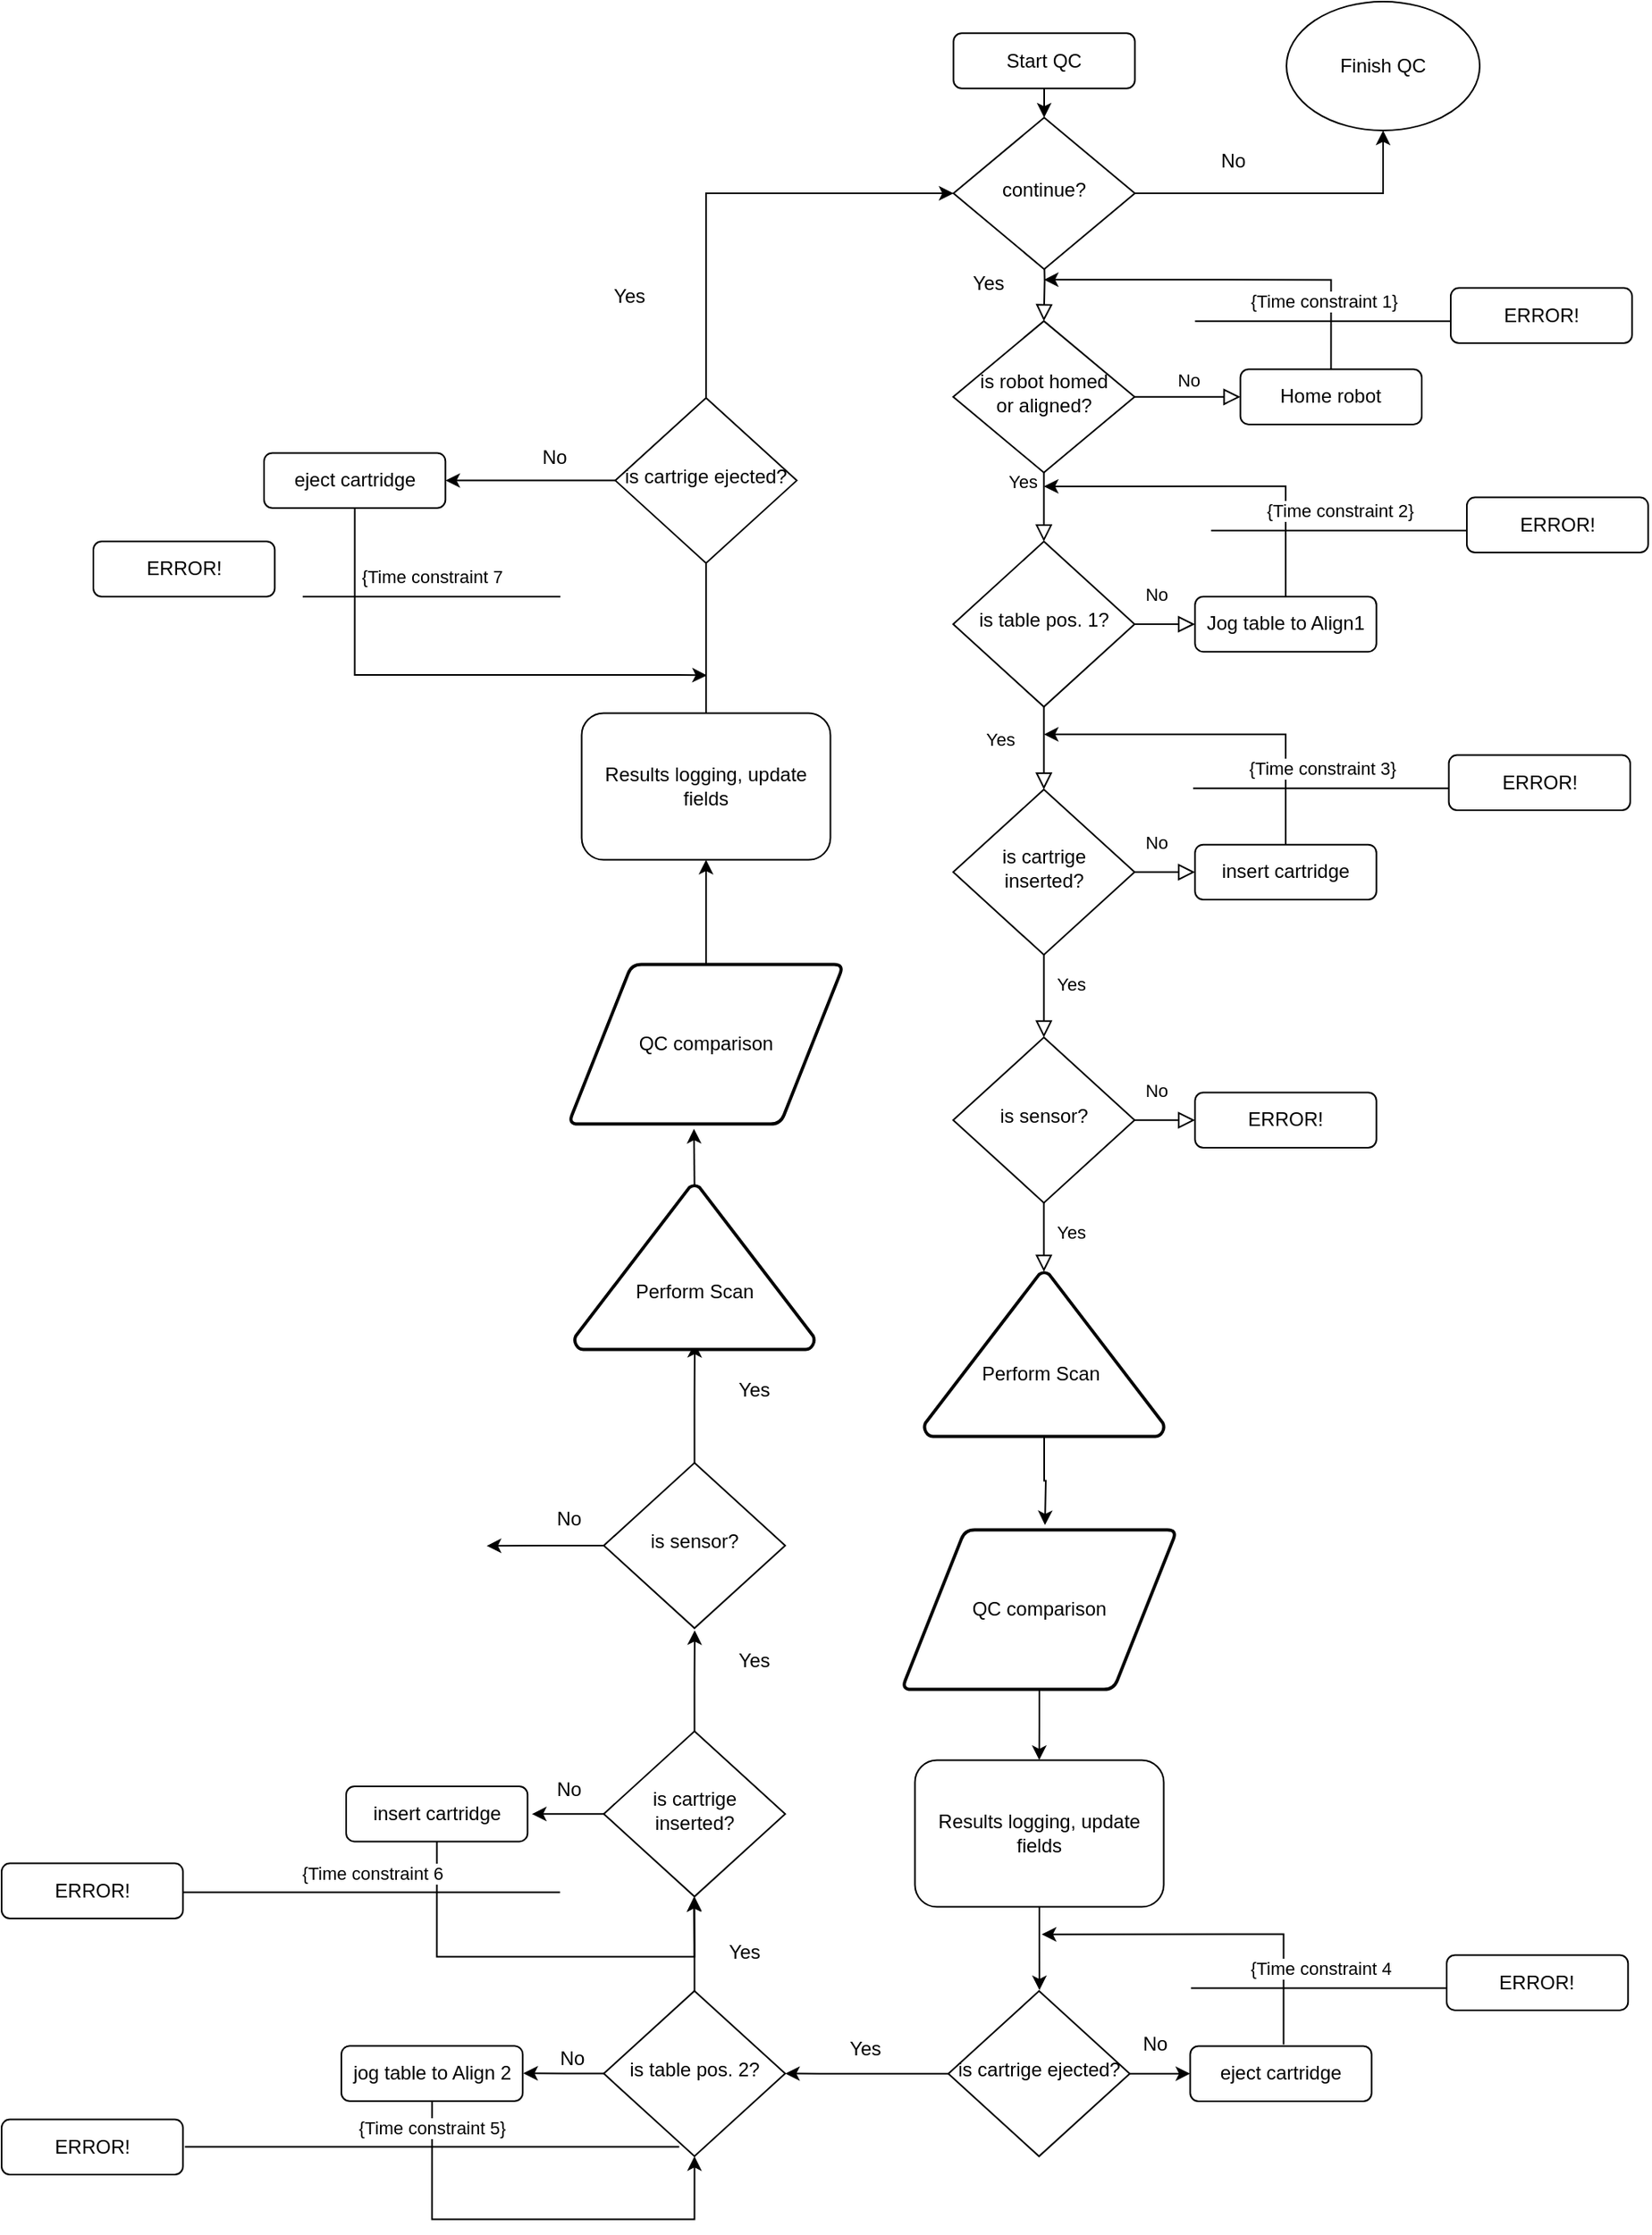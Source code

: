 <mxfile version="17.4.6" type="github">
  <diagram id="C5RBs43oDa-KdzZeNtuy" name="Page-1">
    <mxGraphModel dx="2426" dy="1358" grid="0" gridSize="10" guides="1" tooltips="1" connect="1" arrows="1" fold="1" page="1" pageScale="1" pageWidth="827" pageHeight="1169" math="0" shadow="0">
      <root>
        <mxCell id="WIyWlLk6GJQsqaUBKTNV-0" />
        <mxCell id="WIyWlLk6GJQsqaUBKTNV-1" parent="WIyWlLk6GJQsqaUBKTNV-0" />
        <mxCell id="JrAmXiBmuFasQa5Rlr4j-26" style="edgeStyle=orthogonalEdgeStyle;rounded=0;orthogonalLoop=1;jettySize=auto;html=1;" edge="1" parent="WIyWlLk6GJQsqaUBKTNV-1" source="JrAmXiBmuFasQa5Rlr4j-22">
          <mxGeometry relative="1" as="geometry">
            <mxPoint x="818.429" y="1098.647" as="targetPoint" />
            <Array as="points" />
          </mxGeometry>
        </mxCell>
        <mxCell id="JrAmXiBmuFasQa5Rlr4j-22" value="QC comparison" style="shape=parallelogram;html=1;strokeWidth=2;perimeter=parallelogramPerimeter;whiteSpace=wrap;rounded=1;arcSize=12;size=0.23;" vertex="1" parent="WIyWlLk6GJQsqaUBKTNV-1">
          <mxGeometry x="733" y="955.79" width="171" height="99" as="geometry" />
        </mxCell>
        <mxCell id="JrAmXiBmuFasQa5Rlr4j-25" style="edgeStyle=orthogonalEdgeStyle;rounded=0;orthogonalLoop=1;jettySize=auto;html=1;exitX=0.5;exitY=1;exitDx=0;exitDy=0;exitPerimeter=0;" edge="1" parent="WIyWlLk6GJQsqaUBKTNV-1" source="JrAmXiBmuFasQa5Rlr4j-23">
          <mxGeometry relative="1" as="geometry">
            <mxPoint x="822" y="952.79" as="targetPoint" />
          </mxGeometry>
        </mxCell>
        <mxCell id="JrAmXiBmuFasQa5Rlr4j-23" value="" style="strokeWidth=2;html=1;shape=mxgraph.flowchart.extract_or_measurement;whiteSpace=wrap;" vertex="1" parent="WIyWlLk6GJQsqaUBKTNV-1">
          <mxGeometry x="747" y="795.79" width="149" height="102" as="geometry" />
        </mxCell>
        <mxCell id="JrAmXiBmuFasQa5Rlr4j-24" value="Perform Scan" style="text;html=1;resizable=0;autosize=1;align=center;verticalAlign=middle;points=[];fillColor=none;strokeColor=none;rounded=0;" vertex="1" parent="WIyWlLk6GJQsqaUBKTNV-1">
          <mxGeometry x="777" y="849.79" width="83" height="18" as="geometry" />
        </mxCell>
        <mxCell id="JrAmXiBmuFasQa5Rlr4j-118" style="edgeStyle=orthogonalEdgeStyle;rounded=0;orthogonalLoop=1;jettySize=auto;html=1;exitX=0.5;exitY=1;exitDx=0;exitDy=0;" edge="1" parent="WIyWlLk6GJQsqaUBKTNV-1" source="JrAmXiBmuFasQa5Rlr4j-27">
          <mxGeometry relative="1" as="geometry">
            <mxPoint x="818.568" y="1241.52" as="targetPoint" />
          </mxGeometry>
        </mxCell>
        <mxCell id="JrAmXiBmuFasQa5Rlr4j-27" value="Results logging, update fields" style="rounded=1;whiteSpace=wrap;html=1;" vertex="1" parent="WIyWlLk6GJQsqaUBKTNV-1">
          <mxGeometry x="741.25" y="1098.79" width="154.5" height="91" as="geometry" />
        </mxCell>
        <mxCell id="JrAmXiBmuFasQa5Rlr4j-134" style="edgeStyle=orthogonalEdgeStyle;rounded=0;orthogonalLoop=1;jettySize=auto;html=1;exitX=0.5;exitY=1;exitDx=0;exitDy=0;" edge="1" parent="WIyWlLk6GJQsqaUBKTNV-1" source="WIyWlLk6GJQsqaUBKTNV-3">
          <mxGeometry relative="1" as="geometry">
            <mxPoint x="821.485" y="78.994" as="targetPoint" />
          </mxGeometry>
        </mxCell>
        <mxCell id="WIyWlLk6GJQsqaUBKTNV-3" value="Start QC" style="rounded=1;whiteSpace=wrap;html=1;fontSize=12;glass=0;strokeWidth=1;shadow=0;" parent="WIyWlLk6GJQsqaUBKTNV-1" vertex="1">
          <mxGeometry x="765.18" y="26.63" width="112.645" height="34.211" as="geometry" />
        </mxCell>
        <mxCell id="WIyWlLk6GJQsqaUBKTNV-6" value="is robot homed&lt;br&gt;or aligned?" style="rhombus;whiteSpace=wrap;html=1;shadow=0;fontFamily=Helvetica;fontSize=12;align=center;strokeWidth=1;spacing=6;spacingTop=-4;" parent="WIyWlLk6GJQsqaUBKTNV-1" vertex="1">
          <mxGeometry x="765" y="205.316" width="112.645" height="94.079" as="geometry" />
        </mxCell>
        <mxCell id="WIyWlLk6GJQsqaUBKTNV-2" value="" style="rounded=0;html=1;jettySize=auto;orthogonalLoop=1;fontSize=11;endArrow=block;endFill=0;endSize=8;strokeWidth=1;shadow=0;labelBackgroundColor=none;edgeStyle=orthogonalEdgeStyle;" parent="WIyWlLk6GJQsqaUBKTNV-1" target="WIyWlLk6GJQsqaUBKTNV-6" edge="1">
          <mxGeometry relative="1" as="geometry">
            <mxPoint x="821.323" y="154.001" as="sourcePoint" />
          </mxGeometry>
        </mxCell>
        <mxCell id="JrAmXiBmuFasQa5Rlr4j-0" style="edgeStyle=orthogonalEdgeStyle;rounded=0;orthogonalLoop=1;jettySize=auto;html=1;exitX=0.5;exitY=0;exitDx=0;exitDy=0;" edge="1" parent="WIyWlLk6GJQsqaUBKTNV-1" source="WIyWlLk6GJQsqaUBKTNV-7">
          <mxGeometry relative="1" as="geometry">
            <mxPoint x="821.323" y="179.658" as="targetPoint" />
            <Array as="points">
              <mxPoint x="999.677" y="179.658" />
            </Array>
          </mxGeometry>
        </mxCell>
        <mxCell id="WIyWlLk6GJQsqaUBKTNV-7" value="Home robot" style="rounded=1;whiteSpace=wrap;html=1;fontSize=12;glass=0;strokeWidth=1;shadow=0;" parent="WIyWlLk6GJQsqaUBKTNV-1" vertex="1">
          <mxGeometry x="943.355" y="235.251" width="112.645" height="34.211" as="geometry" />
        </mxCell>
        <mxCell id="WIyWlLk6GJQsqaUBKTNV-5" value="No" style="edgeStyle=orthogonalEdgeStyle;rounded=0;html=1;jettySize=auto;orthogonalLoop=1;fontSize=11;endArrow=block;endFill=0;endSize=8;strokeWidth=1;shadow=0;labelBackgroundColor=none;" parent="WIyWlLk6GJQsqaUBKTNV-1" source="WIyWlLk6GJQsqaUBKTNV-6" target="WIyWlLk6GJQsqaUBKTNV-7" edge="1">
          <mxGeometry y="10" relative="1" as="geometry">
            <mxPoint as="offset" />
          </mxGeometry>
        </mxCell>
        <mxCell id="WIyWlLk6GJQsqaUBKTNV-10" value="is table pos. 1?" style="rhombus;whiteSpace=wrap;html=1;shadow=0;fontFamily=Helvetica;fontSize=12;align=center;strokeWidth=1;spacing=6;spacingTop=-4;" parent="WIyWlLk6GJQsqaUBKTNV-1" vertex="1">
          <mxGeometry x="765" y="342.158" width="112.645" height="102.632" as="geometry" />
        </mxCell>
        <mxCell id="WIyWlLk6GJQsqaUBKTNV-4" value="Yes" style="rounded=0;html=1;jettySize=auto;orthogonalLoop=1;fontSize=11;endArrow=block;endFill=0;endSize=8;strokeWidth=1;shadow=0;labelBackgroundColor=none;edgeStyle=orthogonalEdgeStyle;" parent="WIyWlLk6GJQsqaUBKTNV-1" source="WIyWlLk6GJQsqaUBKTNV-6" target="WIyWlLk6GJQsqaUBKTNV-10" edge="1">
          <mxGeometry x="-0.748" y="-13" relative="1" as="geometry">
            <mxPoint as="offset" />
          </mxGeometry>
        </mxCell>
        <mxCell id="JrAmXiBmuFasQa5Rlr4j-1" style="edgeStyle=orthogonalEdgeStyle;rounded=0;orthogonalLoop=1;jettySize=auto;html=1;exitX=0.5;exitY=0;exitDx=0;exitDy=0;" edge="1" parent="WIyWlLk6GJQsqaUBKTNV-1" source="WIyWlLk6GJQsqaUBKTNV-12">
          <mxGeometry relative="1" as="geometry">
            <mxPoint x="821.323" y="307.948" as="targetPoint" />
            <Array as="points">
              <mxPoint x="971.516" y="307.948" />
            </Array>
          </mxGeometry>
        </mxCell>
        <mxCell id="WIyWlLk6GJQsqaUBKTNV-12" value="Jog table to Align1" style="rounded=1;whiteSpace=wrap;html=1;fontSize=12;glass=0;strokeWidth=1;shadow=0;" parent="WIyWlLk6GJQsqaUBKTNV-1" vertex="1">
          <mxGeometry x="915.194" y="376.369" width="112.645" height="34.211" as="geometry" />
        </mxCell>
        <mxCell id="WIyWlLk6GJQsqaUBKTNV-9" value="Yes" style="edgeStyle=orthogonalEdgeStyle;rounded=0;html=1;jettySize=auto;orthogonalLoop=1;fontSize=11;endArrow=block;endFill=0;endSize=8;strokeWidth=1;shadow=0;labelBackgroundColor=none;" parent="WIyWlLk6GJQsqaUBKTNV-1" source="WIyWlLk6GJQsqaUBKTNV-10" target="WIyWlLk6GJQsqaUBKTNV-12" edge="1">
          <mxGeometry x="-1" y="-110" relative="1" as="geometry">
            <mxPoint x="-84" y="-39" as="offset" />
          </mxGeometry>
        </mxCell>
        <mxCell id="JrAmXiBmuFasQa5Rlr4j-7" value="is cartrige inserted?" style="rhombus;whiteSpace=wrap;html=1;shadow=0;fontFamily=Helvetica;fontSize=12;align=center;strokeWidth=1;spacing=6;spacingTop=-4;" vertex="1" parent="WIyWlLk6GJQsqaUBKTNV-1">
          <mxGeometry x="765" y="496.106" width="112.645" height="102.632" as="geometry" />
        </mxCell>
        <mxCell id="WIyWlLk6GJQsqaUBKTNV-8" value="No" style="rounded=0;html=1;jettySize=auto;orthogonalLoop=1;fontSize=11;endArrow=block;endFill=0;endSize=8;strokeWidth=1;shadow=0;labelBackgroundColor=none;edgeStyle=orthogonalEdgeStyle;entryX=0.5;entryY=0;entryDx=0;entryDy=0;" parent="WIyWlLk6GJQsqaUBKTNV-1" source="WIyWlLk6GJQsqaUBKTNV-10" target="JrAmXiBmuFasQa5Rlr4j-7" edge="1">
          <mxGeometry x="-1" y="99" relative="1" as="geometry">
            <mxPoint x="-29" y="-70" as="offset" />
            <mxPoint x="821.323" y="487.553" as="targetPoint" />
            <Array as="points" />
          </mxGeometry>
        </mxCell>
        <mxCell id="JrAmXiBmuFasQa5Rlr4j-8" style="edgeStyle=orthogonalEdgeStyle;rounded=0;orthogonalLoop=1;jettySize=auto;html=1;exitX=0.5;exitY=0;exitDx=0;exitDy=0;" edge="1" source="JrAmXiBmuFasQa5Rlr4j-9" parent="WIyWlLk6GJQsqaUBKTNV-1">
          <mxGeometry relative="1" as="geometry">
            <mxPoint x="821.323" y="461.895" as="targetPoint" />
            <Array as="points">
              <mxPoint x="971.516" y="461.895" />
            </Array>
          </mxGeometry>
        </mxCell>
        <mxCell id="JrAmXiBmuFasQa5Rlr4j-9" value="insert cartridge" style="rounded=1;whiteSpace=wrap;html=1;fontSize=12;glass=0;strokeWidth=1;shadow=0;" vertex="1" parent="WIyWlLk6GJQsqaUBKTNV-1">
          <mxGeometry x="915.194" y="530.316" width="112.645" height="34.211" as="geometry" />
        </mxCell>
        <mxCell id="JrAmXiBmuFasQa5Rlr4j-6" value="Yes" style="edgeStyle=orthogonalEdgeStyle;rounded=0;html=1;jettySize=auto;orthogonalLoop=1;fontSize=11;endArrow=block;endFill=0;endSize=8;strokeWidth=1;shadow=0;labelBackgroundColor=none;" edge="1" source="JrAmXiBmuFasQa5Rlr4j-7" target="JrAmXiBmuFasQa5Rlr4j-9" parent="WIyWlLk6GJQsqaUBKTNV-1">
          <mxGeometry x="-1" y="-81" relative="1" as="geometry">
            <mxPoint x="-40" y="-11" as="offset" />
          </mxGeometry>
        </mxCell>
        <mxCell id="JrAmXiBmuFasQa5Rlr4j-11" value="No" style="rounded=0;html=1;jettySize=auto;orthogonalLoop=1;fontSize=11;endArrow=block;endFill=0;endSize=8;strokeWidth=1;shadow=0;labelBackgroundColor=none;edgeStyle=orthogonalEdgeStyle;" edge="1" source="JrAmXiBmuFasQa5Rlr4j-13" parent="WIyWlLk6GJQsqaUBKTNV-1">
          <mxGeometry x="-1" y="99" relative="1" as="geometry">
            <mxPoint x="-29" y="-70" as="offset" />
            <mxPoint x="821.323" y="795.448" as="targetPoint" />
            <Array as="points">
              <mxPoint x="821.323" y="769.79" />
              <mxPoint x="821.323" y="769.79" />
            </Array>
          </mxGeometry>
        </mxCell>
        <mxCell id="JrAmXiBmuFasQa5Rlr4j-13" value="is sensor?" style="rhombus;whiteSpace=wrap;html=1;shadow=0;fontFamily=Helvetica;fontSize=12;align=center;strokeWidth=1;spacing=6;spacingTop=-4;" vertex="1" parent="WIyWlLk6GJQsqaUBKTNV-1">
          <mxGeometry x="765" y="650.053" width="112.645" height="102.632" as="geometry" />
        </mxCell>
        <mxCell id="JrAmXiBmuFasQa5Rlr4j-5" value="No" style="rounded=0;html=1;jettySize=auto;orthogonalLoop=1;fontSize=11;endArrow=block;endFill=0;endSize=8;strokeWidth=1;shadow=0;labelBackgroundColor=none;edgeStyle=orthogonalEdgeStyle;entryX=0.5;entryY=0;entryDx=0;entryDy=0;" edge="1" source="JrAmXiBmuFasQa5Rlr4j-7" parent="WIyWlLk6GJQsqaUBKTNV-1" target="JrAmXiBmuFasQa5Rlr4j-13">
          <mxGeometry x="-1" y="99" relative="1" as="geometry">
            <mxPoint x="-29" y="-70" as="offset" />
            <mxPoint x="821.323" y="641.501" as="targetPoint" />
            <Array as="points" />
          </mxGeometry>
        </mxCell>
        <mxCell id="JrAmXiBmuFasQa5Rlr4j-15" value="ERROR!" style="rounded=1;whiteSpace=wrap;html=1;fontSize=12;glass=0;strokeWidth=1;shadow=0;" vertex="1" parent="WIyWlLk6GJQsqaUBKTNV-1">
          <mxGeometry x="915.194" y="684.264" width="112.645" height="34.211" as="geometry" />
        </mxCell>
        <mxCell id="JrAmXiBmuFasQa5Rlr4j-12" value="Yes" style="edgeStyle=orthogonalEdgeStyle;rounded=0;html=1;jettySize=auto;orthogonalLoop=1;fontSize=11;endArrow=block;endFill=0;endSize=8;strokeWidth=1;shadow=0;labelBackgroundColor=none;" edge="1" source="JrAmXiBmuFasQa5Rlr4j-13" target="JrAmXiBmuFasQa5Rlr4j-15" parent="WIyWlLk6GJQsqaUBKTNV-1">
          <mxGeometry x="-1" y="-81" relative="1" as="geometry">
            <mxPoint x="-40" y="-11" as="offset" />
          </mxGeometry>
        </mxCell>
        <mxCell id="JrAmXiBmuFasQa5Rlr4j-54" style="edgeStyle=orthogonalEdgeStyle;rounded=0;orthogonalLoop=1;jettySize=auto;html=1;exitX=0.5;exitY=0;exitDx=0;exitDy=0;" edge="1" parent="WIyWlLk6GJQsqaUBKTNV-1" source="JrAmXiBmuFasQa5Rlr4j-51">
          <mxGeometry relative="1" as="geometry">
            <mxPoint x="603.909" y="1183.79" as="targetPoint" />
          </mxGeometry>
        </mxCell>
        <mxCell id="JrAmXiBmuFasQa5Rlr4j-51" value="is table pos. 2?" style="rhombus;whiteSpace=wrap;html=1;shadow=0;fontFamily=Helvetica;fontSize=12;align=center;strokeWidth=1;spacing=6;spacingTop=-4;" vertex="1" parent="WIyWlLk6GJQsqaUBKTNV-1">
          <mxGeometry x="548" y="1241.978" width="112.645" height="102.632" as="geometry" />
        </mxCell>
        <mxCell id="JrAmXiBmuFasQa5Rlr4j-55" value="Yes" style="text;html=1;resizable=0;autosize=1;align=center;verticalAlign=middle;points=[];fillColor=none;strokeColor=none;rounded=0;" vertex="1" parent="WIyWlLk6GJQsqaUBKTNV-1">
          <mxGeometry x="615" y="1207.79" width="40" height="20" as="geometry" />
        </mxCell>
        <mxCell id="JrAmXiBmuFasQa5Rlr4j-61" style="edgeStyle=orthogonalEdgeStyle;rounded=0;orthogonalLoop=1;jettySize=auto;html=1;exitX=0.5;exitY=1;exitDx=0;exitDy=0;entryX=0.5;entryY=1;entryDx=0;entryDy=0;" edge="1" parent="WIyWlLk6GJQsqaUBKTNV-1" source="JrAmXiBmuFasQa5Rlr4j-59" target="JrAmXiBmuFasQa5Rlr4j-51">
          <mxGeometry relative="1" as="geometry">
            <mxPoint x="608" y="1403.79" as="targetPoint" />
            <Array as="points">
              <mxPoint x="441" y="1383.79" />
              <mxPoint x="604" y="1383.79" />
            </Array>
          </mxGeometry>
        </mxCell>
        <mxCell id="JrAmXiBmuFasQa5Rlr4j-59" value="jog table to Align 2" style="rounded=1;whiteSpace=wrap;html=1;fontSize=12;glass=0;strokeWidth=1;shadow=0;" vertex="1" parent="WIyWlLk6GJQsqaUBKTNV-1">
          <mxGeometry x="385.004" y="1276.186" width="112.645" height="34.211" as="geometry" />
        </mxCell>
        <mxCell id="JrAmXiBmuFasQa5Rlr4j-64" value="" style="group" vertex="1" connectable="0" parent="WIyWlLk6GJQsqaUBKTNV-1">
          <mxGeometry x="915.19" y="184.794" width="271.459" height="34.211" as="geometry" />
        </mxCell>
        <mxCell id="JrAmXiBmuFasQa5Rlr4j-62" value="{Time constraint 1}" style="endArrow=none;html=1;endSize=12;startArrow=none;startSize=14;startFill=0;edgeStyle=orthogonalEdgeStyle;align=center;verticalAlign=bottom;endFill=0;rounded=0;" edge="1" parent="JrAmXiBmuFasQa5Rlr4j-64">
          <mxGeometry y="3" relative="1" as="geometry">
            <mxPoint y="20.526" as="sourcePoint" />
            <mxPoint x="160" y="20.526" as="targetPoint" />
          </mxGeometry>
        </mxCell>
        <mxCell id="JrAmXiBmuFasQa5Rlr4j-63" value="ERROR!" style="rounded=1;whiteSpace=wrap;html=1;fontSize=12;glass=0;strokeWidth=1;shadow=0;" vertex="1" parent="JrAmXiBmuFasQa5Rlr4j-64">
          <mxGeometry x="158.814" width="112.645" height="34.211" as="geometry" />
        </mxCell>
        <mxCell id="JrAmXiBmuFasQa5Rlr4j-65" value="" style="group" vertex="1" connectable="0" parent="WIyWlLk6GJQsqaUBKTNV-1">
          <mxGeometry x="925.19" y="314.794" width="271.459" height="34.211" as="geometry" />
        </mxCell>
        <mxCell id="JrAmXiBmuFasQa5Rlr4j-66" value="{Time constraint 2}" style="endArrow=none;html=1;endSize=12;startArrow=none;startSize=14;startFill=0;edgeStyle=orthogonalEdgeStyle;align=center;verticalAlign=bottom;endFill=0;rounded=0;" edge="1" parent="JrAmXiBmuFasQa5Rlr4j-65">
          <mxGeometry y="3" relative="1" as="geometry">
            <mxPoint y="20.526" as="sourcePoint" />
            <mxPoint x="160" y="20.526" as="targetPoint" />
          </mxGeometry>
        </mxCell>
        <mxCell id="JrAmXiBmuFasQa5Rlr4j-67" value="ERROR!" style="rounded=1;whiteSpace=wrap;html=1;fontSize=12;glass=0;strokeWidth=1;shadow=0;" vertex="1" parent="JrAmXiBmuFasQa5Rlr4j-65">
          <mxGeometry x="158.814" width="112.645" height="34.211" as="geometry" />
        </mxCell>
        <mxCell id="JrAmXiBmuFasQa5Rlr4j-68" value="" style="group" vertex="1" connectable="0" parent="WIyWlLk6GJQsqaUBKTNV-1">
          <mxGeometry x="914" y="474.794" width="271.459" height="34.211" as="geometry" />
        </mxCell>
        <mxCell id="JrAmXiBmuFasQa5Rlr4j-69" value="{Time constraint 3}" style="endArrow=none;html=1;endSize=12;startArrow=none;startSize=14;startFill=0;edgeStyle=orthogonalEdgeStyle;align=center;verticalAlign=bottom;endFill=0;rounded=0;" edge="1" parent="JrAmXiBmuFasQa5Rlr4j-68">
          <mxGeometry y="3" relative="1" as="geometry">
            <mxPoint y="20.526" as="sourcePoint" />
            <mxPoint x="160" y="20.526" as="targetPoint" />
          </mxGeometry>
        </mxCell>
        <mxCell id="JrAmXiBmuFasQa5Rlr4j-70" value="ERROR!" style="rounded=1;whiteSpace=wrap;html=1;fontSize=12;glass=0;strokeWidth=1;shadow=0;" vertex="1" parent="JrAmXiBmuFasQa5Rlr4j-68">
          <mxGeometry x="158.814" width="112.645" height="34.211" as="geometry" />
        </mxCell>
        <mxCell id="JrAmXiBmuFasQa5Rlr4j-72" value="{Time constraint 5}" style="endArrow=none;html=1;endSize=12;startArrow=none;startSize=14;startFill=0;edgeStyle=orthogonalEdgeStyle;align=center;verticalAlign=bottom;endFill=0;rounded=0;" edge="1" parent="WIyWlLk6GJQsqaUBKTNV-1">
          <mxGeometry y="3" relative="1" as="geometry">
            <mxPoint x="287.83" y="1338.79" as="sourcePoint" />
            <mxPoint x="594.83" y="1338.79" as="targetPoint" />
          </mxGeometry>
        </mxCell>
        <mxCell id="JrAmXiBmuFasQa5Rlr4j-73" value="ERROR!" style="rounded=1;whiteSpace=wrap;html=1;fontSize=12;glass=0;strokeWidth=1;shadow=0;" vertex="1" parent="WIyWlLk6GJQsqaUBKTNV-1">
          <mxGeometry x="174.004" y="1321.794" width="112.645" height="34.211" as="geometry" />
        </mxCell>
        <mxCell id="JrAmXiBmuFasQa5Rlr4j-86" style="edgeStyle=orthogonalEdgeStyle;rounded=0;orthogonalLoop=1;jettySize=auto;html=1;exitX=0.5;exitY=0;exitDx=0;exitDy=0;" edge="1" parent="WIyWlLk6GJQsqaUBKTNV-1" source="JrAmXiBmuFasQa5Rlr4j-74">
          <mxGeometry relative="1" as="geometry">
            <mxPoint x="604.459" y="1018.087" as="targetPoint" />
          </mxGeometry>
        </mxCell>
        <mxCell id="JrAmXiBmuFasQa5Rlr4j-87" style="edgeStyle=orthogonalEdgeStyle;rounded=0;orthogonalLoop=1;jettySize=auto;html=1;exitX=0;exitY=0.5;exitDx=0;exitDy=0;" edge="1" parent="WIyWlLk6GJQsqaUBKTNV-1" source="JrAmXiBmuFasQa5Rlr4j-74">
          <mxGeometry relative="1" as="geometry">
            <mxPoint x="503.378" y="1132.141" as="targetPoint" />
          </mxGeometry>
        </mxCell>
        <mxCell id="JrAmXiBmuFasQa5Rlr4j-74" value="is cartrige inserted?" style="rhombus;whiteSpace=wrap;html=1;shadow=0;fontFamily=Helvetica;fontSize=12;align=center;strokeWidth=1;spacing=6;spacingTop=-4;" vertex="1" parent="WIyWlLk6GJQsqaUBKTNV-1">
          <mxGeometry x="548" y="1080.786" width="112.645" height="102.632" as="geometry" />
        </mxCell>
        <mxCell id="JrAmXiBmuFasQa5Rlr4j-75" value="" style="group" vertex="1" connectable="0" parent="WIyWlLk6GJQsqaUBKTNV-1">
          <mxGeometry x="498" y="1273.79" width="45" height="20" as="geometry" />
        </mxCell>
        <mxCell id="JrAmXiBmuFasQa5Rlr4j-58" style="edgeStyle=orthogonalEdgeStyle;rounded=0;orthogonalLoop=1;jettySize=auto;html=1;exitX=0;exitY=0.5;exitDx=0;exitDy=0;" edge="1" parent="JrAmXiBmuFasQa5Rlr4j-75" source="JrAmXiBmuFasQa5Rlr4j-51">
          <mxGeometry relative="1" as="geometry">
            <mxPoint y="19.316" as="targetPoint" />
          </mxGeometry>
        </mxCell>
        <mxCell id="JrAmXiBmuFasQa5Rlr4j-60" value="No" style="text;html=1;resizable=0;autosize=1;align=center;verticalAlign=middle;points=[];fillColor=none;strokeColor=none;rounded=0;" vertex="1" parent="JrAmXiBmuFasQa5Rlr4j-75">
          <mxGeometry x="15" width="30" height="20" as="geometry" />
        </mxCell>
        <mxCell id="JrAmXiBmuFasQa5Rlr4j-90" style="edgeStyle=orthogonalEdgeStyle;rounded=0;orthogonalLoop=1;jettySize=auto;html=1;exitX=0.5;exitY=1;exitDx=0;exitDy=0;entryX=0.5;entryY=1;entryDx=0;entryDy=0;" edge="1" parent="WIyWlLk6GJQsqaUBKTNV-1" source="JrAmXiBmuFasQa5Rlr4j-88" target="JrAmXiBmuFasQa5Rlr4j-74">
          <mxGeometry relative="1" as="geometry">
            <Array as="points">
              <mxPoint x="444" y="1220.79" />
              <mxPoint x="604" y="1220.79" />
            </Array>
          </mxGeometry>
        </mxCell>
        <mxCell id="JrAmXiBmuFasQa5Rlr4j-88" value="insert cartridge" style="rounded=1;whiteSpace=wrap;html=1;fontSize=12;glass=0;strokeWidth=1;shadow=0;" vertex="1" parent="WIyWlLk6GJQsqaUBKTNV-1">
          <mxGeometry x="388.004" y="1114.996" width="112.645" height="34.211" as="geometry" />
        </mxCell>
        <mxCell id="JrAmXiBmuFasQa5Rlr4j-91" value="" style="group" vertex="1" connectable="0" parent="WIyWlLk6GJQsqaUBKTNV-1">
          <mxGeometry x="496" y="1106.79" width="45" height="20" as="geometry" />
        </mxCell>
        <mxCell id="JrAmXiBmuFasQa5Rlr4j-92" style="edgeStyle=orthogonalEdgeStyle;rounded=0;orthogonalLoop=1;jettySize=auto;html=1;exitX=0;exitY=0.5;exitDx=0;exitDy=0;" edge="1" parent="JrAmXiBmuFasQa5Rlr4j-91">
          <mxGeometry relative="1" as="geometry">
            <mxPoint y="19.316" as="targetPoint" />
          </mxGeometry>
        </mxCell>
        <mxCell id="JrAmXiBmuFasQa5Rlr4j-93" value="No" style="text;html=1;resizable=0;autosize=1;align=center;verticalAlign=middle;points=[];fillColor=none;strokeColor=none;rounded=0;" vertex="1" parent="JrAmXiBmuFasQa5Rlr4j-91">
          <mxGeometry x="15" width="30" height="20" as="geometry" />
        </mxCell>
        <mxCell id="JrAmXiBmuFasQa5Rlr4j-94" value="{Time constraint 6" style="endArrow=none;html=1;endSize=12;startArrow=none;startSize=14;startFill=0;edgeStyle=orthogonalEdgeStyle;align=center;verticalAlign=bottom;endFill=0;rounded=0;" edge="1" parent="WIyWlLk6GJQsqaUBKTNV-1">
          <mxGeometry y="3" relative="1" as="geometry">
            <mxPoint x="286.65" y="1180.79" as="sourcePoint" />
            <mxPoint x="520.82" y="1180.79" as="targetPoint" />
            <Array as="points">
              <mxPoint x="515.82" y="1180.79" />
              <mxPoint x="515.82" y="1180.79" />
            </Array>
          </mxGeometry>
        </mxCell>
        <mxCell id="JrAmXiBmuFasQa5Rlr4j-95" value="ERROR!" style="rounded=1;whiteSpace=wrap;html=1;fontSize=12;glass=0;strokeWidth=1;shadow=0;" vertex="1" parent="WIyWlLk6GJQsqaUBKTNV-1">
          <mxGeometry x="174.004" y="1162.794" width="112.645" height="34.211" as="geometry" />
        </mxCell>
        <mxCell id="JrAmXiBmuFasQa5Rlr4j-96" value="Yes" style="text;html=1;resizable=0;autosize=1;align=center;verticalAlign=middle;points=[];fillColor=none;strokeColor=none;rounded=0;" vertex="1" parent="WIyWlLk6GJQsqaUBKTNV-1">
          <mxGeometry x="620.65" y="1026.79" width="40" height="20" as="geometry" />
        </mxCell>
        <mxCell id="JrAmXiBmuFasQa5Rlr4j-105" style="edgeStyle=orthogonalEdgeStyle;rounded=0;orthogonalLoop=1;jettySize=auto;html=1;exitX=0;exitY=0.5;exitDx=0;exitDy=0;" edge="1" parent="WIyWlLk6GJQsqaUBKTNV-1" source="JrAmXiBmuFasQa5Rlr4j-97">
          <mxGeometry relative="1" as="geometry">
            <mxPoint x="475.27" y="965.655" as="targetPoint" />
          </mxGeometry>
        </mxCell>
        <mxCell id="JrAmXiBmuFasQa5Rlr4j-106" style="edgeStyle=orthogonalEdgeStyle;rounded=0;orthogonalLoop=1;jettySize=auto;html=1;exitX=0.5;exitY=0;exitDx=0;exitDy=0;" edge="1" parent="WIyWlLk6GJQsqaUBKTNV-1" source="JrAmXiBmuFasQa5Rlr4j-97">
          <mxGeometry relative="1" as="geometry">
            <mxPoint x="604.459" y="839.709" as="targetPoint" />
          </mxGeometry>
        </mxCell>
        <mxCell id="JrAmXiBmuFasQa5Rlr4j-97" value="is sensor?" style="rhombus;whiteSpace=wrap;html=1;shadow=0;fontFamily=Helvetica;fontSize=12;align=center;strokeWidth=1;spacing=6;spacingTop=-4;" vertex="1" parent="WIyWlLk6GJQsqaUBKTNV-1">
          <mxGeometry x="548" y="914.163" width="112.645" height="102.632" as="geometry" />
        </mxCell>
        <mxCell id="JrAmXiBmuFasQa5Rlr4j-100" value="" style="group" vertex="1" connectable="0" parent="WIyWlLk6GJQsqaUBKTNV-1">
          <mxGeometry x="496" y="939.49" width="45" height="20" as="geometry" />
        </mxCell>
        <mxCell id="JrAmXiBmuFasQa5Rlr4j-101" style="edgeStyle=orthogonalEdgeStyle;rounded=0;orthogonalLoop=1;jettySize=auto;html=1;exitX=0;exitY=0.5;exitDx=0;exitDy=0;" edge="1" parent="JrAmXiBmuFasQa5Rlr4j-100">
          <mxGeometry relative="1" as="geometry">
            <mxPoint y="19.316" as="targetPoint" />
          </mxGeometry>
        </mxCell>
        <mxCell id="JrAmXiBmuFasQa5Rlr4j-102" value="No" style="text;html=1;resizable=0;autosize=1;align=center;verticalAlign=middle;points=[];fillColor=none;strokeColor=none;rounded=0;" vertex="1" parent="JrAmXiBmuFasQa5Rlr4j-100">
          <mxGeometry x="15" width="30" height="20" as="geometry" />
        </mxCell>
        <mxCell id="JrAmXiBmuFasQa5Rlr4j-103" value="Yes" style="text;html=1;resizable=0;autosize=1;align=center;verticalAlign=middle;points=[];fillColor=none;strokeColor=none;rounded=0;" vertex="1" parent="WIyWlLk6GJQsqaUBKTNV-1">
          <mxGeometry x="620.65" y="859.49" width="40" height="20" as="geometry" />
        </mxCell>
        <mxCell id="JrAmXiBmuFasQa5Rlr4j-128" style="edgeStyle=orthogonalEdgeStyle;rounded=0;orthogonalLoop=1;jettySize=auto;html=1;exitX=0.5;exitY=0;exitDx=0;exitDy=0;exitPerimeter=0;" edge="1" parent="WIyWlLk6GJQsqaUBKTNV-1" source="JrAmXiBmuFasQa5Rlr4j-108">
          <mxGeometry relative="1" as="geometry">
            <mxPoint x="604" y="706.79" as="targetPoint" />
          </mxGeometry>
        </mxCell>
        <mxCell id="JrAmXiBmuFasQa5Rlr4j-108" value="&lt;br&gt;&lt;br&gt;Perform Scan" style="strokeWidth=2;html=1;shape=mxgraph.flowchart.extract_or_measurement;whiteSpace=wrap;" vertex="1" parent="WIyWlLk6GJQsqaUBKTNV-1">
          <mxGeometry x="529.82" y="741.79" width="149" height="102" as="geometry" />
        </mxCell>
        <mxCell id="JrAmXiBmuFasQa5Rlr4j-109" value="QC comparison" style="shape=parallelogram;html=1;strokeWidth=2;perimeter=parallelogramPerimeter;whiteSpace=wrap;rounded=1;arcSize=12;size=0.23;" vertex="1" parent="WIyWlLk6GJQsqaUBKTNV-1">
          <mxGeometry x="526" y="604.79" width="171" height="99" as="geometry" />
        </mxCell>
        <mxCell id="JrAmXiBmuFasQa5Rlr4j-125" style="edgeStyle=orthogonalEdgeStyle;rounded=0;orthogonalLoop=1;jettySize=auto;html=1;exitX=0;exitY=0.5;exitDx=0;exitDy=0;entryX=1;entryY=0.5;entryDx=0;entryDy=0;" edge="1" parent="WIyWlLk6GJQsqaUBKTNV-1" source="JrAmXiBmuFasQa5Rlr4j-112" target="JrAmXiBmuFasQa5Rlr4j-51">
          <mxGeometry relative="1" as="geometry" />
        </mxCell>
        <mxCell id="JrAmXiBmuFasQa5Rlr4j-112" value="is cartrige ejected?" style="rhombus;whiteSpace=wrap;html=1;shadow=0;fontFamily=Helvetica;fontSize=12;align=center;strokeWidth=1;spacing=6;spacingTop=-4;" vertex="1" parent="WIyWlLk6GJQsqaUBKTNV-1">
          <mxGeometry x="762" y="1242.046" width="112.645" height="102.632" as="geometry" />
        </mxCell>
        <mxCell id="JrAmXiBmuFasQa5Rlr4j-113" value="eject cartridge" style="rounded=1;whiteSpace=wrap;html=1;fontSize=12;glass=0;strokeWidth=1;shadow=0;" vertex="1" parent="WIyWlLk6GJQsqaUBKTNV-1">
          <mxGeometry x="912.194" y="1276.256" width="112.645" height="34.211" as="geometry" />
        </mxCell>
        <mxCell id="JrAmXiBmuFasQa5Rlr4j-124" style="edgeStyle=orthogonalEdgeStyle;rounded=0;orthogonalLoop=1;jettySize=auto;html=1;exitX=1;exitY=0.5;exitDx=0;exitDy=0;entryX=0;entryY=0.5;entryDx=0;entryDy=0;" edge="1" parent="WIyWlLk6GJQsqaUBKTNV-1" source="JrAmXiBmuFasQa5Rlr4j-112" target="JrAmXiBmuFasQa5Rlr4j-113">
          <mxGeometry relative="1" as="geometry" />
        </mxCell>
        <mxCell id="JrAmXiBmuFasQa5Rlr4j-120" style="edgeStyle=orthogonalEdgeStyle;rounded=0;orthogonalLoop=1;jettySize=auto;html=1;exitX=0.5;exitY=0;exitDx=0;exitDy=0;" edge="1" parent="WIyWlLk6GJQsqaUBKTNV-1">
          <mxGeometry relative="1" as="geometry">
            <mxPoint x="820.003" y="1206.835" as="targetPoint" />
            <mxPoint x="970.196" y="1275.256" as="sourcePoint" />
            <Array as="points">
              <mxPoint x="970.196" y="1206.835" />
            </Array>
          </mxGeometry>
        </mxCell>
        <mxCell id="JrAmXiBmuFasQa5Rlr4j-121" value="" style="group" vertex="1" connectable="0" parent="WIyWlLk6GJQsqaUBKTNV-1">
          <mxGeometry x="912.68" y="1219.734" width="271.459" height="34.211" as="geometry" />
        </mxCell>
        <mxCell id="JrAmXiBmuFasQa5Rlr4j-122" value="{Time constraint 4" style="endArrow=none;html=1;endSize=12;startArrow=none;startSize=14;startFill=0;edgeStyle=orthogonalEdgeStyle;align=center;verticalAlign=bottom;endFill=0;rounded=0;" edge="1" parent="JrAmXiBmuFasQa5Rlr4j-121">
          <mxGeometry y="3" relative="1" as="geometry">
            <mxPoint y="20.526" as="sourcePoint" />
            <mxPoint x="160" y="20.526" as="targetPoint" />
          </mxGeometry>
        </mxCell>
        <mxCell id="JrAmXiBmuFasQa5Rlr4j-123" value="ERROR!" style="rounded=1;whiteSpace=wrap;html=1;fontSize=12;glass=0;strokeWidth=1;shadow=0;" vertex="1" parent="JrAmXiBmuFasQa5Rlr4j-121">
          <mxGeometry x="158.814" width="112.645" height="34.211" as="geometry" />
        </mxCell>
        <mxCell id="JrAmXiBmuFasQa5Rlr4j-126" value="Yes" style="text;html=1;resizable=0;autosize=1;align=center;verticalAlign=middle;points=[];fillColor=none;strokeColor=none;rounded=0;" vertex="1" parent="WIyWlLk6GJQsqaUBKTNV-1">
          <mxGeometry x="690" y="1267.79" width="40" height="20" as="geometry" />
        </mxCell>
        <mxCell id="JrAmXiBmuFasQa5Rlr4j-127" value="No" style="text;html=1;resizable=0;autosize=1;align=center;verticalAlign=middle;points=[];fillColor=none;strokeColor=none;rounded=0;" vertex="1" parent="WIyWlLk6GJQsqaUBKTNV-1">
          <mxGeometry x="877" y="1265.79" width="25" height="18" as="geometry" />
        </mxCell>
        <mxCell id="JrAmXiBmuFasQa5Rlr4j-129" value="Results logging, update fields" style="rounded=1;whiteSpace=wrap;html=1;" vertex="1" parent="WIyWlLk6GJQsqaUBKTNV-1">
          <mxGeometry x="534.25" y="448.79" width="154.5" height="91" as="geometry" />
        </mxCell>
        <mxCell id="JrAmXiBmuFasQa5Rlr4j-130" style="edgeStyle=orthogonalEdgeStyle;rounded=0;orthogonalLoop=1;jettySize=auto;html=1;exitX=0.5;exitY=0;exitDx=0;exitDy=0;entryX=0.5;entryY=1;entryDx=0;entryDy=0;" edge="1" parent="WIyWlLk6GJQsqaUBKTNV-1" source="JrAmXiBmuFasQa5Rlr4j-109" target="JrAmXiBmuFasQa5Rlr4j-129">
          <mxGeometry relative="1" as="geometry" />
        </mxCell>
        <mxCell id="JrAmXiBmuFasQa5Rlr4j-133" value="continue?" style="rhombus;whiteSpace=wrap;html=1;shadow=0;fontFamily=Helvetica;fontSize=12;align=center;strokeWidth=1;spacing=6;spacingTop=-4;" vertex="1" parent="WIyWlLk6GJQsqaUBKTNV-1">
          <mxGeometry x="765.18" y="78.996" width="112.645" height="94.079" as="geometry" />
        </mxCell>
        <mxCell id="JrAmXiBmuFasQa5Rlr4j-135" style="edgeStyle=orthogonalEdgeStyle;rounded=0;orthogonalLoop=1;jettySize=auto;html=1;exitX=0.5;exitY=0;exitDx=0;exitDy=0;entryX=0;entryY=0.5;entryDx=0;entryDy=0;startArrow=none;" edge="1" parent="WIyWlLk6GJQsqaUBKTNV-1" source="JrAmXiBmuFasQa5Rlr4j-141" target="JrAmXiBmuFasQa5Rlr4j-133">
          <mxGeometry relative="1" as="geometry" />
        </mxCell>
        <mxCell id="JrAmXiBmuFasQa5Rlr4j-136" value="Finish QC" style="ellipse;whiteSpace=wrap;html=1;" vertex="1" parent="WIyWlLk6GJQsqaUBKTNV-1">
          <mxGeometry x="972" y="7" width="120" height="80" as="geometry" />
        </mxCell>
        <mxCell id="JrAmXiBmuFasQa5Rlr4j-137" style="edgeStyle=orthogonalEdgeStyle;rounded=0;orthogonalLoop=1;jettySize=auto;html=1;exitX=1;exitY=0.5;exitDx=0;exitDy=0;entryX=0.5;entryY=1;entryDx=0;entryDy=0;" edge="1" parent="WIyWlLk6GJQsqaUBKTNV-1" source="JrAmXiBmuFasQa5Rlr4j-133" target="JrAmXiBmuFasQa5Rlr4j-136">
          <mxGeometry relative="1" as="geometry" />
        </mxCell>
        <mxCell id="JrAmXiBmuFasQa5Rlr4j-138" value="Yes" style="text;html=1;strokeColor=none;fillColor=none;align=center;verticalAlign=middle;whiteSpace=wrap;rounded=0;" vertex="1" parent="WIyWlLk6GJQsqaUBKTNV-1">
          <mxGeometry x="757" y="167" width="60" height="30" as="geometry" />
        </mxCell>
        <mxCell id="JrAmXiBmuFasQa5Rlr4j-139" value="No" style="text;html=1;strokeColor=none;fillColor=none;align=center;verticalAlign=middle;whiteSpace=wrap;rounded=0;" vertex="1" parent="WIyWlLk6GJQsqaUBKTNV-1">
          <mxGeometry x="909" y="91" width="60" height="30" as="geometry" />
        </mxCell>
        <mxCell id="JrAmXiBmuFasQa5Rlr4j-152" style="edgeStyle=orthogonalEdgeStyle;rounded=0;orthogonalLoop=1;jettySize=auto;html=1;exitX=0.5;exitY=1;exitDx=0;exitDy=0;" edge="1" parent="WIyWlLk6GJQsqaUBKTNV-1" source="JrAmXiBmuFasQa5Rlr4j-142">
          <mxGeometry relative="1" as="geometry">
            <mxPoint x="612" y="425.286" as="targetPoint" />
            <Array as="points">
              <mxPoint x="393" y="425" />
              <mxPoint x="594" y="425" />
            </Array>
          </mxGeometry>
        </mxCell>
        <mxCell id="JrAmXiBmuFasQa5Rlr4j-142" value="eject cartridge" style="rounded=1;whiteSpace=wrap;html=1;fontSize=12;glass=0;strokeWidth=1;shadow=0;" vertex="1" parent="WIyWlLk6GJQsqaUBKTNV-1">
          <mxGeometry x="337.004" y="287.206" width="112.645" height="34.211" as="geometry" />
        </mxCell>
        <mxCell id="JrAmXiBmuFasQa5Rlr4j-148" value="No" style="text;html=1;resizable=0;autosize=1;align=center;verticalAlign=middle;points=[];fillColor=none;strokeColor=none;rounded=0;" vertex="1" parent="WIyWlLk6GJQsqaUBKTNV-1">
          <mxGeometry x="504.82" y="281.4" width="25" height="18" as="geometry" />
        </mxCell>
        <mxCell id="JrAmXiBmuFasQa5Rlr4j-146" value="{Time constraint 7" style="endArrow=none;html=1;endSize=12;startArrow=none;startSize=14;startFill=0;edgeStyle=orthogonalEdgeStyle;align=center;verticalAlign=bottom;endFill=0;rounded=0;" edge="1" parent="WIyWlLk6GJQsqaUBKTNV-1">
          <mxGeometry y="3" relative="1" as="geometry">
            <mxPoint x="361.0" y="376.36" as="sourcePoint" />
            <mxPoint x="521" y="376.36" as="targetPoint" />
          </mxGeometry>
        </mxCell>
        <mxCell id="JrAmXiBmuFasQa5Rlr4j-147" value="ERROR!" style="rounded=1;whiteSpace=wrap;html=1;fontSize=12;glass=0;strokeWidth=1;shadow=0;direction=west;" vertex="1" parent="WIyWlLk6GJQsqaUBKTNV-1">
          <mxGeometry x="231.004" y="342.154" width="112.645" height="34.211" as="geometry" />
        </mxCell>
        <mxCell id="JrAmXiBmuFasQa5Rlr4j-151" style="edgeStyle=orthogonalEdgeStyle;rounded=0;orthogonalLoop=1;jettySize=auto;html=1;exitX=0;exitY=0.5;exitDx=0;exitDy=0;entryX=1;entryY=0.5;entryDx=0;entryDy=0;" edge="1" parent="WIyWlLk6GJQsqaUBKTNV-1" source="JrAmXiBmuFasQa5Rlr4j-141" target="JrAmXiBmuFasQa5Rlr4j-142">
          <mxGeometry relative="1" as="geometry" />
        </mxCell>
        <mxCell id="JrAmXiBmuFasQa5Rlr4j-141" value="is cartrige ejected?" style="rhombus;whiteSpace=wrap;html=1;shadow=0;fontFamily=Helvetica;fontSize=12;align=center;strokeWidth=1;spacing=6;spacingTop=-4;" vertex="1" parent="WIyWlLk6GJQsqaUBKTNV-1">
          <mxGeometry x="555.18" y="252.996" width="112.645" height="102.632" as="geometry" />
        </mxCell>
        <mxCell id="JrAmXiBmuFasQa5Rlr4j-150" value="" style="edgeStyle=orthogonalEdgeStyle;rounded=0;orthogonalLoop=1;jettySize=auto;html=1;exitX=0.5;exitY=0;exitDx=0;exitDy=0;entryX=0.5;entryY=1;entryDx=0;entryDy=0;endArrow=none;" edge="1" parent="WIyWlLk6GJQsqaUBKTNV-1" source="JrAmXiBmuFasQa5Rlr4j-129" target="JrAmXiBmuFasQa5Rlr4j-141">
          <mxGeometry relative="1" as="geometry">
            <mxPoint x="611.5" y="448.79" as="sourcePoint" />
            <mxPoint x="765.18" y="126.036" as="targetPoint" />
          </mxGeometry>
        </mxCell>
        <mxCell id="JrAmXiBmuFasQa5Rlr4j-153" value="Yes" style="text;html=1;strokeColor=none;fillColor=none;align=center;verticalAlign=middle;whiteSpace=wrap;rounded=0;" vertex="1" parent="WIyWlLk6GJQsqaUBKTNV-1">
          <mxGeometry x="534.25" y="175.32" width="60" height="30" as="geometry" />
        </mxCell>
      </root>
    </mxGraphModel>
  </diagram>
</mxfile>
